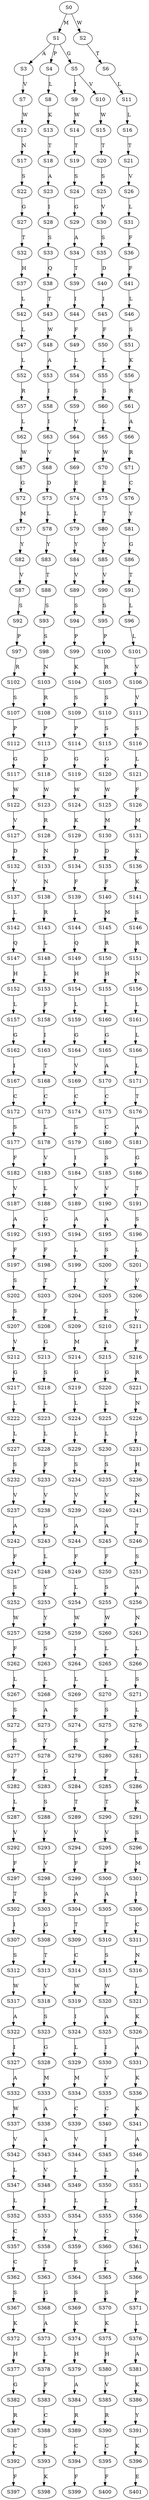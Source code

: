 strict digraph  {
	S0 -> S1 [ label = M ];
	S0 -> S2 [ label = W ];
	S1 -> S3 [ label = A ];
	S1 -> S4 [ label = P ];
	S1 -> S5 [ label = G ];
	S2 -> S6 [ label = T ];
	S3 -> S7 [ label = V ];
	S4 -> S8 [ label = L ];
	S5 -> S9 [ label = I ];
	S5 -> S10 [ label = V ];
	S6 -> S11 [ label = L ];
	S7 -> S12 [ label = W ];
	S8 -> S13 [ label = K ];
	S9 -> S14 [ label = W ];
	S10 -> S15 [ label = W ];
	S11 -> S16 [ label = L ];
	S12 -> S17 [ label = N ];
	S13 -> S18 [ label = T ];
	S14 -> S19 [ label = T ];
	S15 -> S20 [ label = T ];
	S16 -> S21 [ label = T ];
	S17 -> S22 [ label = S ];
	S18 -> S23 [ label = A ];
	S19 -> S24 [ label = S ];
	S20 -> S25 [ label = S ];
	S21 -> S26 [ label = V ];
	S22 -> S27 [ label = G ];
	S23 -> S28 [ label = I ];
	S24 -> S29 [ label = G ];
	S25 -> S30 [ label = V ];
	S26 -> S31 [ label = L ];
	S27 -> S32 [ label = T ];
	S28 -> S33 [ label = S ];
	S29 -> S34 [ label = A ];
	S30 -> S35 [ label = S ];
	S31 -> S36 [ label = F ];
	S32 -> S37 [ label = H ];
	S33 -> S38 [ label = Q ];
	S34 -> S39 [ label = T ];
	S35 -> S40 [ label = D ];
	S36 -> S41 [ label = F ];
	S37 -> S42 [ label = L ];
	S38 -> S43 [ label = T ];
	S39 -> S44 [ label = I ];
	S40 -> S45 [ label = I ];
	S41 -> S46 [ label = L ];
	S42 -> S47 [ label = L ];
	S43 -> S48 [ label = W ];
	S44 -> S49 [ label = F ];
	S45 -> S50 [ label = F ];
	S46 -> S51 [ label = S ];
	S47 -> S52 [ label = L ];
	S48 -> S53 [ label = A ];
	S49 -> S54 [ label = L ];
	S50 -> S55 [ label = L ];
	S51 -> S56 [ label = K ];
	S52 -> S57 [ label = R ];
	S53 -> S58 [ label = I ];
	S54 -> S59 [ label = S ];
	S55 -> S60 [ label = S ];
	S56 -> S61 [ label = R ];
	S57 -> S62 [ label = L ];
	S58 -> S63 [ label = I ];
	S59 -> S64 [ label = V ];
	S60 -> S65 [ label = L ];
	S61 -> S66 [ label = A ];
	S62 -> S67 [ label = W ];
	S63 -> S68 [ label = V ];
	S64 -> S69 [ label = W ];
	S65 -> S70 [ label = W ];
	S66 -> S71 [ label = R ];
	S67 -> S72 [ label = G ];
	S68 -> S73 [ label = D ];
	S69 -> S74 [ label = E ];
	S70 -> S75 [ label = E ];
	S71 -> S76 [ label = C ];
	S72 -> S77 [ label = M ];
	S73 -> S78 [ label = L ];
	S74 -> S79 [ label = L ];
	S75 -> S80 [ label = T ];
	S76 -> S81 [ label = Y ];
	S77 -> S82 [ label = Y ];
	S78 -> S83 [ label = Y ];
	S79 -> S84 [ label = Y ];
	S80 -> S85 [ label = Y ];
	S81 -> S86 [ label = G ];
	S82 -> S87 [ label = V ];
	S83 -> S88 [ label = T ];
	S84 -> S89 [ label = V ];
	S85 -> S90 [ label = V ];
	S86 -> S91 [ label = T ];
	S87 -> S92 [ label = S ];
	S88 -> S93 [ label = S ];
	S89 -> S94 [ label = S ];
	S90 -> S95 [ label = S ];
	S91 -> S96 [ label = L ];
	S92 -> S97 [ label = P ];
	S93 -> S98 [ label = S ];
	S94 -> S99 [ label = P ];
	S95 -> S100 [ label = P ];
	S96 -> S101 [ label = L ];
	S97 -> S102 [ label = R ];
	S98 -> S103 [ label = N ];
	S99 -> S104 [ label = K ];
	S100 -> S105 [ label = R ];
	S101 -> S106 [ label = V ];
	S102 -> S107 [ label = S ];
	S103 -> S108 [ label = R ];
	S104 -> S109 [ label = S ];
	S105 -> S110 [ label = S ];
	S106 -> S111 [ label = V ];
	S107 -> S112 [ label = P ];
	S108 -> S113 [ label = P ];
	S109 -> S114 [ label = P ];
	S110 -> S115 [ label = S ];
	S111 -> S116 [ label = S ];
	S112 -> S117 [ label = G ];
	S113 -> S118 [ label = D ];
	S114 -> S119 [ label = G ];
	S115 -> S120 [ label = G ];
	S116 -> S121 [ label = L ];
	S117 -> S122 [ label = W ];
	S118 -> S123 [ label = W ];
	S119 -> S124 [ label = W ];
	S120 -> S125 [ label = W ];
	S121 -> S126 [ label = F ];
	S122 -> S127 [ label = V ];
	S123 -> S128 [ label = R ];
	S124 -> S129 [ label = K ];
	S125 -> S130 [ label = M ];
	S126 -> S131 [ label = M ];
	S127 -> S132 [ label = D ];
	S128 -> S133 [ label = N ];
	S129 -> S134 [ label = D ];
	S130 -> S135 [ label = D ];
	S131 -> S136 [ label = K ];
	S132 -> S137 [ label = V ];
	S133 -> S138 [ label = N ];
	S134 -> S139 [ label = F ];
	S135 -> S140 [ label = F ];
	S136 -> S141 [ label = K ];
	S137 -> S142 [ label = L ];
	S138 -> S143 [ label = R ];
	S139 -> S144 [ label = L ];
	S140 -> S145 [ label = M ];
	S141 -> S146 [ label = S ];
	S142 -> S147 [ label = Q ];
	S143 -> S148 [ label = L ];
	S144 -> S149 [ label = Q ];
	S145 -> S150 [ label = R ];
	S146 -> S151 [ label = R ];
	S147 -> S152 [ label = H ];
	S148 -> S153 [ label = L ];
	S149 -> S154 [ label = H ];
	S150 -> S155 [ label = H ];
	S151 -> S156 [ label = N ];
	S152 -> S157 [ label = L ];
	S153 -> S158 [ label = F ];
	S154 -> S159 [ label = L ];
	S155 -> S160 [ label = L ];
	S156 -> S161 [ label = L ];
	S157 -> S162 [ label = G ];
	S158 -> S163 [ label = I ];
	S159 -> S164 [ label = G ];
	S160 -> S165 [ label = G ];
	S161 -> S166 [ label = L ];
	S162 -> S167 [ label = I ];
	S163 -> S168 [ label = T ];
	S164 -> S169 [ label = V ];
	S165 -> S170 [ label = A ];
	S166 -> S171 [ label = L ];
	S167 -> S172 [ label = C ];
	S168 -> S173 [ label = C ];
	S169 -> S174 [ label = C ];
	S170 -> S175 [ label = C ];
	S171 -> S176 [ label = T ];
	S172 -> S177 [ label = S ];
	S173 -> S178 [ label = L ];
	S174 -> S179 [ label = S ];
	S175 -> S180 [ label = C ];
	S176 -> S181 [ label = A ];
	S177 -> S182 [ label = F ];
	S178 -> S183 [ label = V ];
	S179 -> S184 [ label = I ];
	S180 -> S185 [ label = S ];
	S181 -> S186 [ label = G ];
	S182 -> S187 [ label = V ];
	S183 -> S188 [ label = L ];
	S184 -> S189 [ label = V ];
	S185 -> S190 [ label = V ];
	S186 -> S191 [ label = T ];
	S187 -> S192 [ label = A ];
	S188 -> S193 [ label = G ];
	S189 -> S194 [ label = A ];
	S190 -> S195 [ label = A ];
	S191 -> S196 [ label = S ];
	S192 -> S197 [ label = F ];
	S193 -> S198 [ label = F ];
	S194 -> S199 [ label = L ];
	S195 -> S200 [ label = S ];
	S196 -> S201 [ label = L ];
	S197 -> S202 [ label = S ];
	S198 -> S203 [ label = T ];
	S199 -> S204 [ label = I ];
	S200 -> S205 [ label = V ];
	S201 -> S206 [ label = V ];
	S202 -> S207 [ label = S ];
	S203 -> S208 [ label = F ];
	S204 -> S209 [ label = L ];
	S205 -> S210 [ label = S ];
	S206 -> S211 [ label = V ];
	S207 -> S212 [ label = V ];
	S208 -> S213 [ label = G ];
	S209 -> S214 [ label = M ];
	S210 -> S215 [ label = A ];
	S211 -> S216 [ label = F ];
	S212 -> S217 [ label = G ];
	S213 -> S218 [ label = S ];
	S214 -> S219 [ label = G ];
	S215 -> S220 [ label = G ];
	S216 -> S221 [ label = R ];
	S217 -> S222 [ label = L ];
	S218 -> S223 [ label = L ];
	S219 -> S224 [ label = L ];
	S220 -> S225 [ label = L ];
	S221 -> S226 [ label = N ];
	S222 -> S227 [ label = L ];
	S223 -> S228 [ label = L ];
	S224 -> S229 [ label = L ];
	S225 -> S230 [ label = L ];
	S226 -> S231 [ label = I ];
	S227 -> S232 [ label = S ];
	S228 -> S233 [ label = F ];
	S229 -> S234 [ label = S ];
	S230 -> S235 [ label = S ];
	S231 -> S236 [ label = H ];
	S232 -> S237 [ label = V ];
	S233 -> S238 [ label = V ];
	S234 -> S239 [ label = V ];
	S235 -> S240 [ label = V ];
	S236 -> S241 [ label = N ];
	S237 -> S242 [ label = A ];
	S238 -> S243 [ label = G ];
	S239 -> S244 [ label = A ];
	S240 -> S245 [ label = A ];
	S241 -> S246 [ label = T ];
	S242 -> S247 [ label = F ];
	S243 -> S248 [ label = L ];
	S244 -> S249 [ label = F ];
	S245 -> S250 [ label = F ];
	S246 -> S251 [ label = S ];
	S247 -> S252 [ label = S ];
	S248 -> S253 [ label = Y ];
	S249 -> S254 [ label = L ];
	S250 -> S255 [ label = S ];
	S251 -> S256 [ label = A ];
	S252 -> S257 [ label = W ];
	S253 -> S258 [ label = Y ];
	S254 -> S259 [ label = W ];
	S255 -> S260 [ label = W ];
	S256 -> S261 [ label = N ];
	S257 -> S262 [ label = F ];
	S258 -> S263 [ label = S ];
	S259 -> S264 [ label = I ];
	S260 -> S265 [ label = L ];
	S261 -> S266 [ label = L ];
	S262 -> S267 [ label = L ];
	S263 -> S268 [ label = L ];
	S264 -> S269 [ label = L ];
	S265 -> S270 [ label = L ];
	S266 -> S271 [ label = S ];
	S267 -> S272 [ label = S ];
	S268 -> S273 [ label = A ];
	S269 -> S274 [ label = S ];
	S270 -> S275 [ label = S ];
	S271 -> S276 [ label = L ];
	S272 -> S277 [ label = S ];
	S273 -> S278 [ label = Y ];
	S274 -> S279 [ label = S ];
	S275 -> S280 [ label = P ];
	S276 -> S281 [ label = L ];
	S277 -> S282 [ label = F ];
	S278 -> S283 [ label = G ];
	S279 -> S284 [ label = I ];
	S280 -> S285 [ label = F ];
	S281 -> S286 [ label = L ];
	S282 -> S287 [ label = L ];
	S283 -> S288 [ label = S ];
	S284 -> S289 [ label = T ];
	S285 -> S290 [ label = T ];
	S286 -> S291 [ label = K ];
	S287 -> S292 [ label = V ];
	S288 -> S293 [ label = V ];
	S289 -> S294 [ label = V ];
	S290 -> S295 [ label = V ];
	S291 -> S296 [ label = S ];
	S292 -> S297 [ label = F ];
	S293 -> S298 [ label = V ];
	S294 -> S299 [ label = F ];
	S295 -> S300 [ label = F ];
	S296 -> S301 [ label = M ];
	S297 -> S302 [ label = T ];
	S298 -> S303 [ label = S ];
	S299 -> S304 [ label = A ];
	S300 -> S305 [ label = A ];
	S301 -> S306 [ label = I ];
	S302 -> S307 [ label = I ];
	S303 -> S308 [ label = G ];
	S304 -> S309 [ label = T ];
	S305 -> S310 [ label = T ];
	S306 -> S311 [ label = C ];
	S307 -> S312 [ label = S ];
	S308 -> S313 [ label = T ];
	S309 -> S314 [ label = C ];
	S310 -> S315 [ label = S ];
	S311 -> S316 [ label = N ];
	S312 -> S317 [ label = W ];
	S313 -> S318 [ label = V ];
	S314 -> S319 [ label = W ];
	S315 -> S320 [ label = W ];
	S316 -> S321 [ label = L ];
	S317 -> S322 [ label = A ];
	S318 -> S323 [ label = S ];
	S319 -> S324 [ label = I ];
	S320 -> S325 [ label = A ];
	S321 -> S326 [ label = K ];
	S322 -> S327 [ label = I ];
	S323 -> S328 [ label = G ];
	S324 -> S329 [ label = L ];
	S325 -> S330 [ label = I ];
	S326 -> S331 [ label = A ];
	S327 -> S332 [ label = A ];
	S328 -> S333 [ label = M ];
	S329 -> S334 [ label = M ];
	S330 -> S335 [ label = V ];
	S331 -> S336 [ label = K ];
	S332 -> S337 [ label = W ];
	S333 -> S338 [ label = A ];
	S334 -> S339 [ label = C ];
	S335 -> S340 [ label = C ];
	S336 -> S341 [ label = K ];
	S337 -> S342 [ label = V ];
	S338 -> S343 [ label = A ];
	S339 -> S344 [ label = V ];
	S340 -> S345 [ label = I ];
	S341 -> S346 [ label = A ];
	S342 -> S347 [ label = L ];
	S343 -> S348 [ label = V ];
	S344 -> S349 [ label = L ];
	S345 -> S350 [ label = L ];
	S346 -> S351 [ label = A ];
	S347 -> S352 [ label = L ];
	S348 -> S353 [ label = I ];
	S349 -> S354 [ label = L ];
	S350 -> S355 [ label = L ];
	S351 -> S356 [ label = I ];
	S352 -> S357 [ label = C ];
	S353 -> S358 [ label = V ];
	S354 -> S359 [ label = V ];
	S355 -> S360 [ label = C ];
	S356 -> S361 [ label = V ];
	S357 -> S362 [ label = C ];
	S358 -> S363 [ label = T ];
	S359 -> S364 [ label = S ];
	S360 -> S365 [ label = C ];
	S361 -> S366 [ label = A ];
	S362 -> S367 [ label = S ];
	S363 -> S368 [ label = G ];
	S364 -> S369 [ label = S ];
	S365 -> S370 [ label = S ];
	S366 -> S371 [ label = P ];
	S367 -> S372 [ label = K ];
	S368 -> S373 [ label = A ];
	S369 -> S374 [ label = K ];
	S370 -> S375 [ label = K ];
	S371 -> S376 [ label = L ];
	S372 -> S377 [ label = H ];
	S373 -> S378 [ label = L ];
	S374 -> S379 [ label = H ];
	S375 -> S380 [ label = H ];
	S376 -> S381 [ label = A ];
	S377 -> S382 [ label = G ];
	S378 -> S383 [ label = F ];
	S379 -> S384 [ label = A ];
	S380 -> S385 [ label = V ];
	S381 -> S386 [ label = K ];
	S382 -> S387 [ label = R ];
	S383 -> S388 [ label = C ];
	S384 -> S389 [ label = R ];
	S385 -> S390 [ label = R ];
	S386 -> S391 [ label = Y ];
	S387 -> S392 [ label = C ];
	S388 -> S393 [ label = S ];
	S389 -> S394 [ label = C ];
	S390 -> S395 [ label = C ];
	S391 -> S396 [ label = K ];
	S392 -> S397 [ label = F ];
	S393 -> S398 [ label = K ];
	S394 -> S399 [ label = F ];
	S395 -> S400 [ label = F ];
	S396 -> S401 [ label = E ];
}
